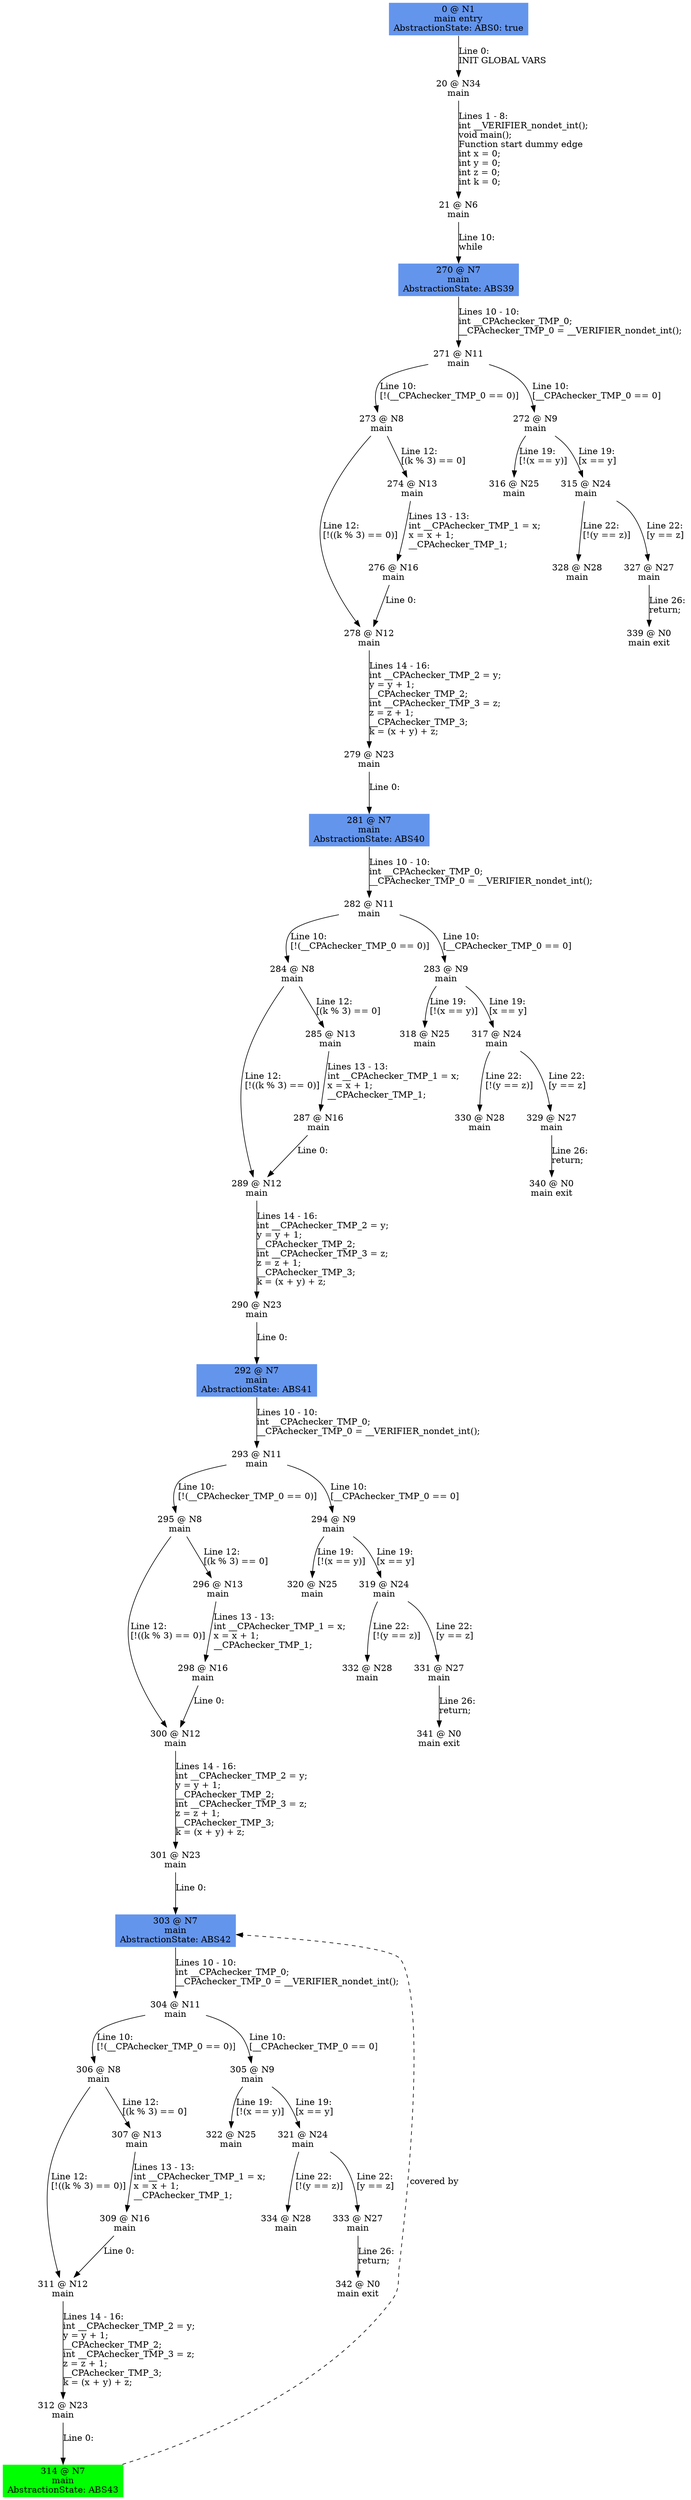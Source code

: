 digraph ARG {
node [style="filled" shape="box" color="white"]
0 [fillcolor="cornflowerblue" label="0 @ N1\nmain entry\nAbstractionState: ABS0: true\n" id="0"]
20 [label="20 @ N34\nmain\n" id="20"]
21 [label="21 @ N6\nmain\n" id="21"]
270 [fillcolor="cornflowerblue" label="270 @ N7\nmain\nAbstractionState: ABS39\n" id="270"]
271 [label="271 @ N11\nmain\n" id="271"]
273 [label="273 @ N8\nmain\n" id="273"]
278 [label="278 @ N12\nmain\n" id="278"]
279 [label="279 @ N23\nmain\n" id="279"]
281 [fillcolor="cornflowerblue" label="281 @ N7\nmain\nAbstractionState: ABS40\n" id="281"]
282 [label="282 @ N11\nmain\n" id="282"]
284 [label="284 @ N8\nmain\n" id="284"]
289 [label="289 @ N12\nmain\n" id="289"]
290 [label="290 @ N23\nmain\n" id="290"]
292 [fillcolor="cornflowerblue" label="292 @ N7\nmain\nAbstractionState: ABS41\n" id="292"]
293 [label="293 @ N11\nmain\n" id="293"]
295 [label="295 @ N8\nmain\n" id="295"]
300 [label="300 @ N12\nmain\n" id="300"]
301 [label="301 @ N23\nmain\n" id="301"]
303 [fillcolor="cornflowerblue" label="303 @ N7\nmain\nAbstractionState: ABS42\n" id="303"]
304 [label="304 @ N11\nmain\n" id="304"]
306 [label="306 @ N8\nmain\n" id="306"]
311 [label="311 @ N12\nmain\n" id="311"]
312 [label="312 @ N23\nmain\n" id="312"]
314 [fillcolor="green" label="314 @ N7\nmain\nAbstractionState: ABS43\n" id="314"]
307 [label="307 @ N13\nmain\n" id="307"]
309 [label="309 @ N16\nmain\n" id="309"]
305 [label="305 @ N9\nmain\n" id="305"]
322 [label="322 @ N25\nmain\n" id="322"]
321 [label="321 @ N24\nmain\n" id="321"]
334 [label="334 @ N28\nmain\n" id="334"]
333 [label="333 @ N27\nmain\n" id="333"]
342 [label="342 @ N0\nmain exit\n" id="342"]
296 [label="296 @ N13\nmain\n" id="296"]
298 [label="298 @ N16\nmain\n" id="298"]
294 [label="294 @ N9\nmain\n" id="294"]
320 [label="320 @ N25\nmain\n" id="320"]
319 [label="319 @ N24\nmain\n" id="319"]
332 [label="332 @ N28\nmain\n" id="332"]
331 [label="331 @ N27\nmain\n" id="331"]
341 [label="341 @ N0\nmain exit\n" id="341"]
285 [label="285 @ N13\nmain\n" id="285"]
287 [label="287 @ N16\nmain\n" id="287"]
283 [label="283 @ N9\nmain\n" id="283"]
318 [label="318 @ N25\nmain\n" id="318"]
317 [label="317 @ N24\nmain\n" id="317"]
330 [label="330 @ N28\nmain\n" id="330"]
329 [label="329 @ N27\nmain\n" id="329"]
340 [label="340 @ N0\nmain exit\n" id="340"]
274 [label="274 @ N13\nmain\n" id="274"]
276 [label="276 @ N16\nmain\n" id="276"]
272 [label="272 @ N9\nmain\n" id="272"]
316 [label="316 @ N25\nmain\n" id="316"]
315 [label="315 @ N24\nmain\n" id="315"]
328 [label="328 @ N28\nmain\n" id="328"]
327 [label="327 @ N27\nmain\n" id="327"]
339 [label="339 @ N0\nmain exit\n" id="339"]
0 -> 20 [label="Line 0: \lINIT GLOBAL VARS\l" id="0 -> 20"]
20 -> 21 [label="Lines 1 - 8: \lint __VERIFIER_nondet_int();\lvoid main();\lFunction start dummy edge\lint x = 0;\lint y = 0;\lint z = 0;\lint k = 0;\l" id="20 -> 21"]
21 -> 270 [label="Line 10: \lwhile\l" id="21 -> 270"]
270 -> 271 [label="Lines 10 - 10: \lint __CPAchecker_TMP_0;\l__CPAchecker_TMP_0 = __VERIFIER_nondet_int();\l" id="270 -> 271"]
271 -> 272 [label="Line 10: \l[__CPAchecker_TMP_0 == 0]\l" id="271 -> 272"]
271 -> 273 [label="Line 10: \l[!(__CPAchecker_TMP_0 == 0)]\l" id="271 -> 273"]
273 -> 274 [label="Line 12: \l[(k % 3) == 0]\l" id="273 -> 274"]
273 -> 278 [label="Line 12: \l[!((k % 3) == 0)]\l" id="273 -> 278"]
278 -> 279 [label="Lines 14 - 16: \lint __CPAchecker_TMP_2 = y;\ly = y + 1;\l__CPAchecker_TMP_2;\lint __CPAchecker_TMP_3 = z;\lz = z + 1;\l__CPAchecker_TMP_3;\lk = (x + y) + z;\l" id="278 -> 279"]
279 -> 281 [label="Line 0: \l\l" id="279 -> 281"]
281 -> 282 [label="Lines 10 - 10: \lint __CPAchecker_TMP_0;\l__CPAchecker_TMP_0 = __VERIFIER_nondet_int();\l" id="281 -> 282"]
282 -> 283 [label="Line 10: \l[__CPAchecker_TMP_0 == 0]\l" id="282 -> 283"]
282 -> 284 [label="Line 10: \l[!(__CPAchecker_TMP_0 == 0)]\l" id="282 -> 284"]
284 -> 285 [label="Line 12: \l[(k % 3) == 0]\l" id="284 -> 285"]
284 -> 289 [label="Line 12: \l[!((k % 3) == 0)]\l" id="284 -> 289"]
289 -> 290 [label="Lines 14 - 16: \lint __CPAchecker_TMP_2 = y;\ly = y + 1;\l__CPAchecker_TMP_2;\lint __CPAchecker_TMP_3 = z;\lz = z + 1;\l__CPAchecker_TMP_3;\lk = (x + y) + z;\l" id="289 -> 290"]
290 -> 292 [label="Line 0: \l\l" id="290 -> 292"]
292 -> 293 [label="Lines 10 - 10: \lint __CPAchecker_TMP_0;\l__CPAchecker_TMP_0 = __VERIFIER_nondet_int();\l" id="292 -> 293"]
293 -> 294 [label="Line 10: \l[__CPAchecker_TMP_0 == 0]\l" id="293 -> 294"]
293 -> 295 [label="Line 10: \l[!(__CPAchecker_TMP_0 == 0)]\l" id="293 -> 295"]
295 -> 296 [label="Line 12: \l[(k % 3) == 0]\l" id="295 -> 296"]
295 -> 300 [label="Line 12: \l[!((k % 3) == 0)]\l" id="295 -> 300"]
300 -> 301 [label="Lines 14 - 16: \lint __CPAchecker_TMP_2 = y;\ly = y + 1;\l__CPAchecker_TMP_2;\lint __CPAchecker_TMP_3 = z;\lz = z + 1;\l__CPAchecker_TMP_3;\lk = (x + y) + z;\l" id="300 -> 301"]
301 -> 303 [label="Line 0: \l\l" id="301 -> 303"]
314 -> 303 [style="dashed" weight="0" label="covered by"]
303 -> 304 [label="Lines 10 - 10: \lint __CPAchecker_TMP_0;\l__CPAchecker_TMP_0 = __VERIFIER_nondet_int();\l" id="303 -> 304"]
304 -> 305 [label="Line 10: \l[__CPAchecker_TMP_0 == 0]\l" id="304 -> 305"]
304 -> 306 [label="Line 10: \l[!(__CPAchecker_TMP_0 == 0)]\l" id="304 -> 306"]
306 -> 307 [label="Line 12: \l[(k % 3) == 0]\l" id="306 -> 307"]
306 -> 311 [label="Line 12: \l[!((k % 3) == 0)]\l" id="306 -> 311"]
311 -> 312 [label="Lines 14 - 16: \lint __CPAchecker_TMP_2 = y;\ly = y + 1;\l__CPAchecker_TMP_2;\lint __CPAchecker_TMP_3 = z;\lz = z + 1;\l__CPAchecker_TMP_3;\lk = (x + y) + z;\l" id="311 -> 312"]
312 -> 314 [label="Line 0: \l\l" id="312 -> 314"]
307 -> 309 [label="Lines 13 - 13: \lint __CPAchecker_TMP_1 = x;\lx = x + 1;\l__CPAchecker_TMP_1;\l" id="307 -> 309"]
309 -> 311 [label="Line 0: \l\l" id="309 -> 311"]
305 -> 321 [label="Line 19: \l[x == y]\l" id="305 -> 321"]
305 -> 322 [label="Line 19: \l[!(x == y)]\l" id="305 -> 322"]
321 -> 333 [label="Line 22: \l[y == z]\l" id="321 -> 333"]
321 -> 334 [label="Line 22: \l[!(y == z)]\l" id="321 -> 334"]
333 -> 342 [label="Line 26: \lreturn;\l" id="333 -> 342"]
296 -> 298 [label="Lines 13 - 13: \lint __CPAchecker_TMP_1 = x;\lx = x + 1;\l__CPAchecker_TMP_1;\l" id="296 -> 298"]
298 -> 300 [label="Line 0: \l\l" id="298 -> 300"]
294 -> 319 [label="Line 19: \l[x == y]\l" id="294 -> 319"]
294 -> 320 [label="Line 19: \l[!(x == y)]\l" id="294 -> 320"]
319 -> 331 [label="Line 22: \l[y == z]\l" id="319 -> 331"]
319 -> 332 [label="Line 22: \l[!(y == z)]\l" id="319 -> 332"]
331 -> 341 [label="Line 26: \lreturn;\l" id="331 -> 341"]
285 -> 287 [label="Lines 13 - 13: \lint __CPAchecker_TMP_1 = x;\lx = x + 1;\l__CPAchecker_TMP_1;\l" id="285 -> 287"]
287 -> 289 [label="Line 0: \l\l" id="287 -> 289"]
283 -> 317 [label="Line 19: \l[x == y]\l" id="283 -> 317"]
283 -> 318 [label="Line 19: \l[!(x == y)]\l" id="283 -> 318"]
317 -> 329 [label="Line 22: \l[y == z]\l" id="317 -> 329"]
317 -> 330 [label="Line 22: \l[!(y == z)]\l" id="317 -> 330"]
329 -> 340 [label="Line 26: \lreturn;\l" id="329 -> 340"]
274 -> 276 [label="Lines 13 - 13: \lint __CPAchecker_TMP_1 = x;\lx = x + 1;\l__CPAchecker_TMP_1;\l" id="274 -> 276"]
276 -> 278 [label="Line 0: \l\l" id="276 -> 278"]
272 -> 315 [label="Line 19: \l[x == y]\l" id="272 -> 315"]
272 -> 316 [label="Line 19: \l[!(x == y)]\l" id="272 -> 316"]
315 -> 327 [label="Line 22: \l[y == z]\l" id="315 -> 327"]
315 -> 328 [label="Line 22: \l[!(y == z)]\l" id="315 -> 328"]
327 -> 339 [label="Line 26: \lreturn;\l" id="327 -> 339"]
}
